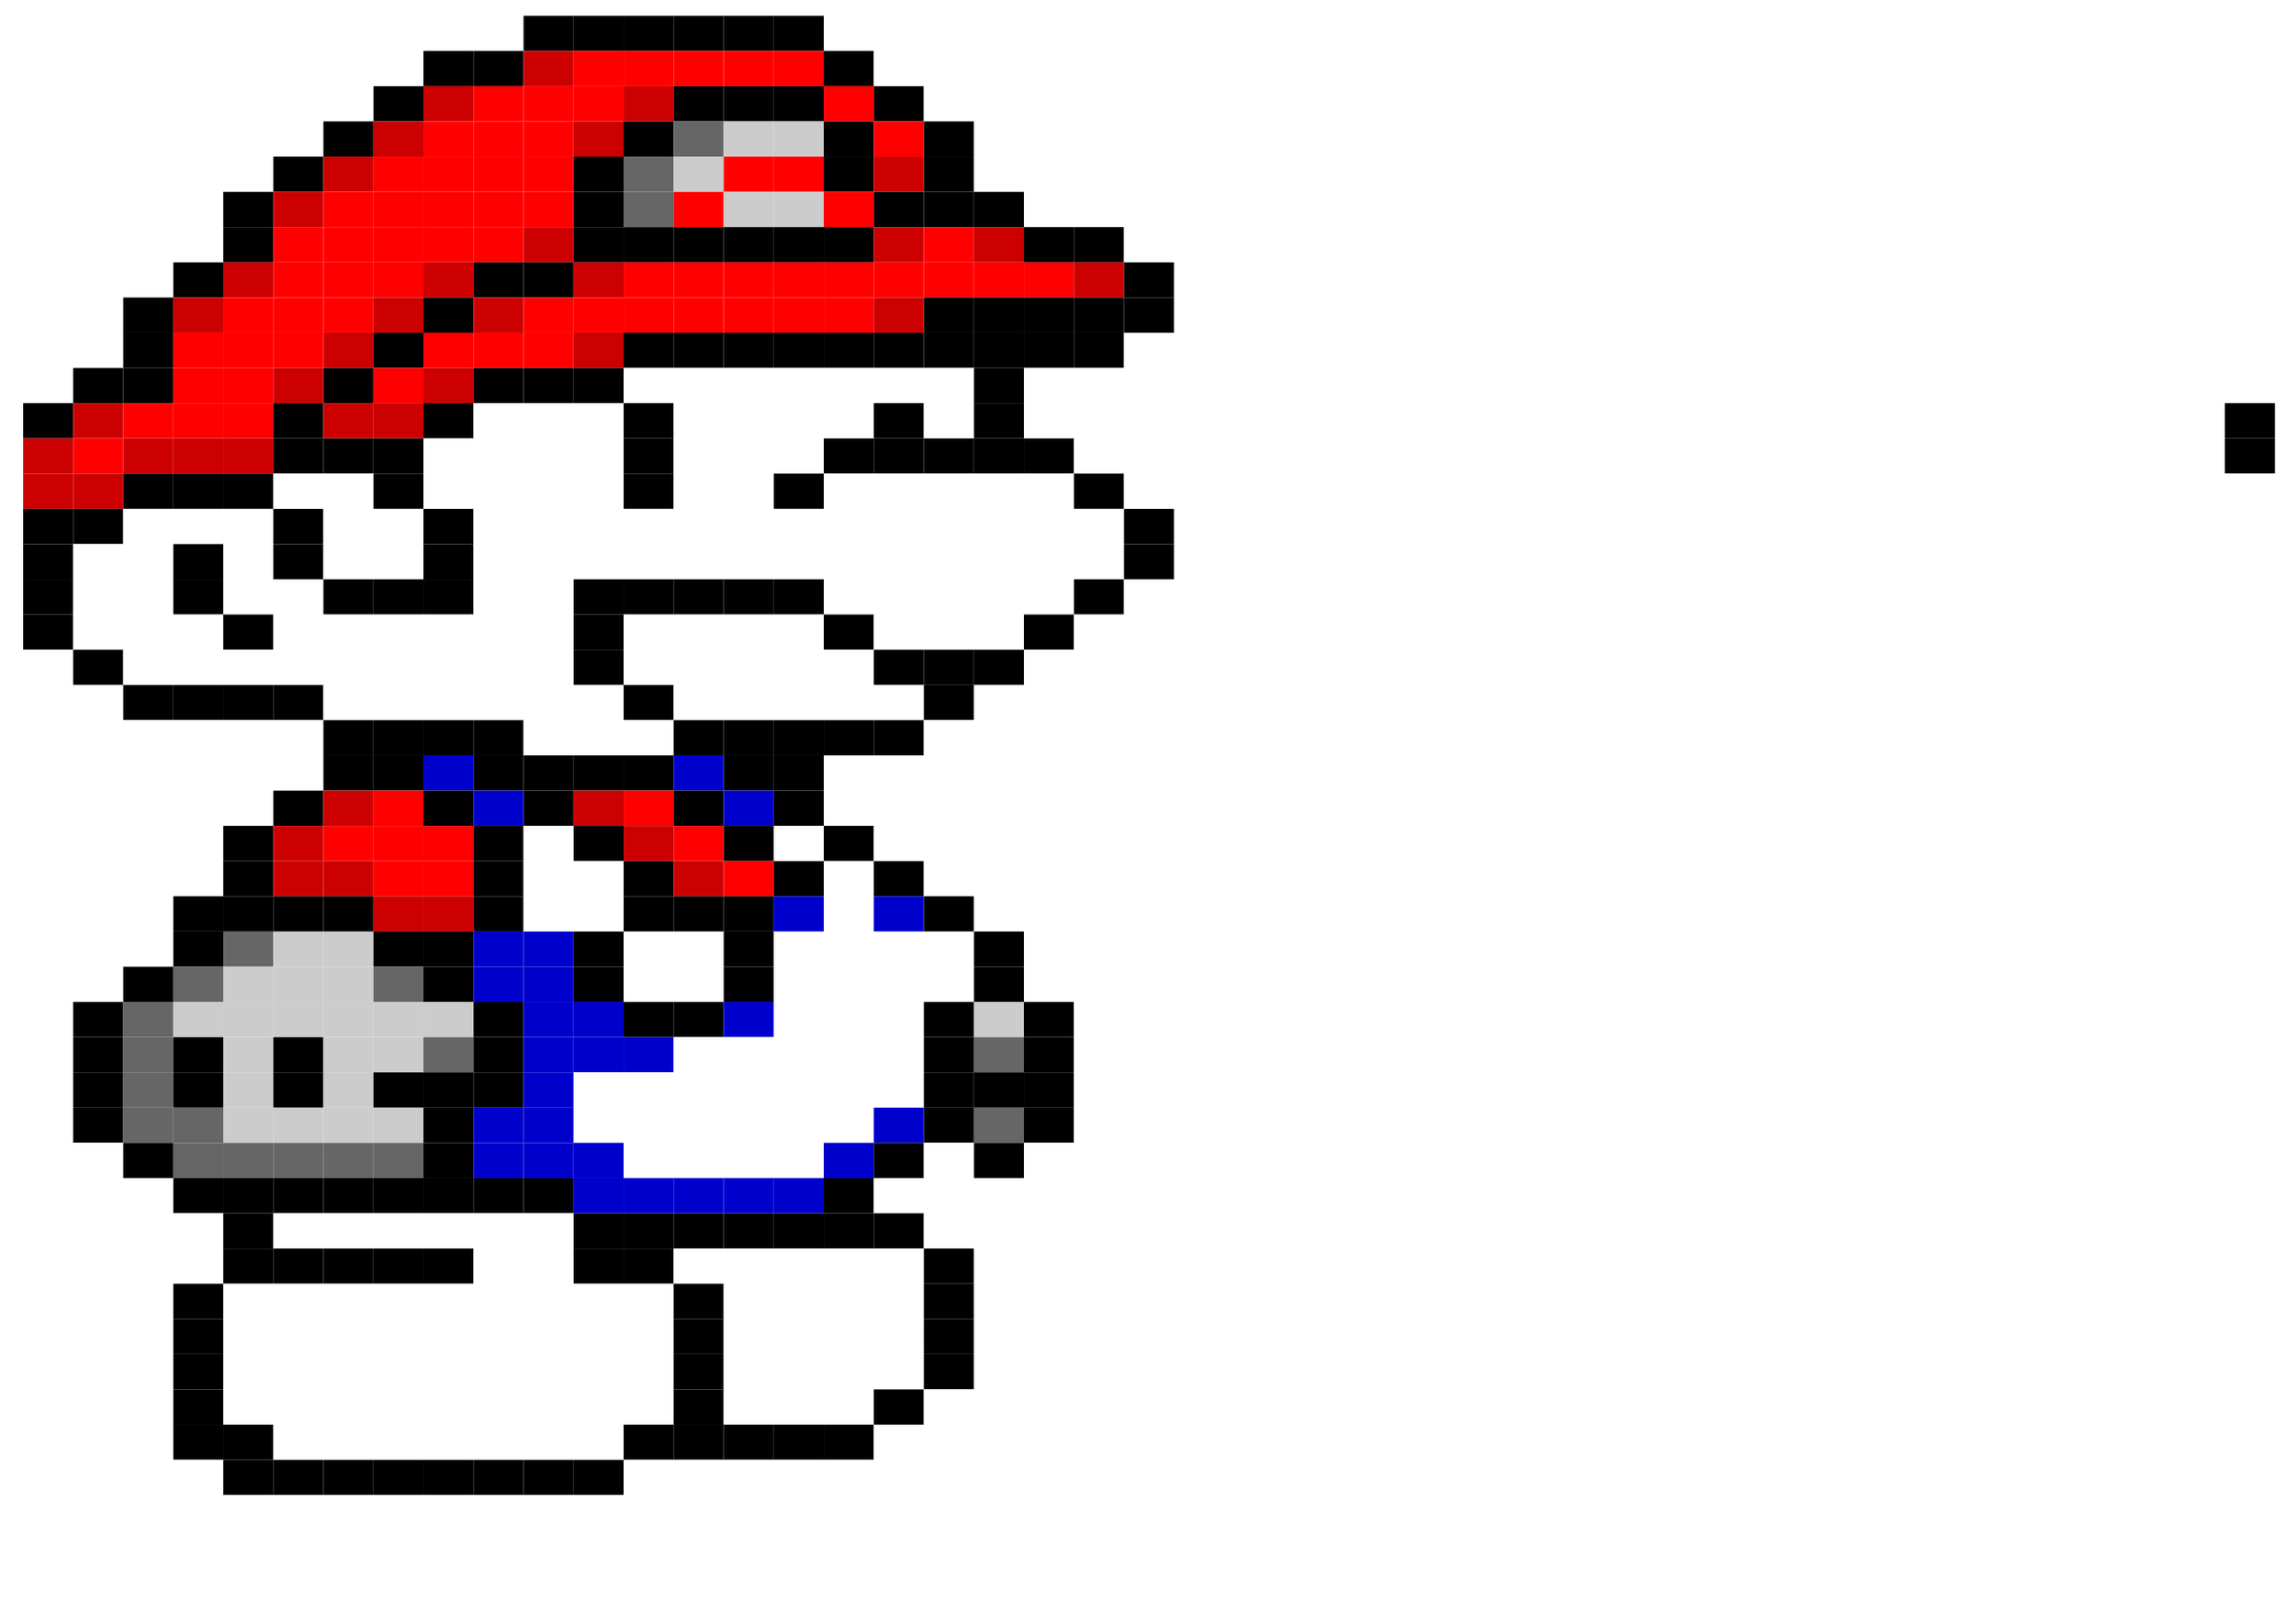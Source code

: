 digraph D {
 node [shape=plaintext]
 some_node [
 label=<
 <table ALIGN="CENTER" border="0" cellborder="0" cellspacing="0">

<tr>
<td bgcolor="white">     </td><td bgcolor="white">     </td><td bgcolor="white">     </td><td bgcolor="white">     </td><td bgcolor="white">     </td><td bgcolor="white">     </td><td bgcolor="white">     </td><td bgcolor="white">     </td><td bgcolor="white">     </td><td bgcolor="white">     </td><td bgcolor="#000000">     </td><td bgcolor="#000000">     </td><td bgcolor="#000000">     </td><td bgcolor="#000000">     </td><td bgcolor="#000000">     </td><td bgcolor="#000000">     </td><td bgcolor="white">     </td><td bgcolor="white">     </td><td bgcolor="white">     </td><td bgcolor="white">     </td><td bgcolor="white">     </td><td bgcolor="white">     </td><td bgcolor="white">     </td><td bgcolor="white">     </td><td bgcolor="white">     </td><td bgcolor="white">     </td><td bgcolor="white">     </td><td bgcolor="white">     </td><td bgcolor="white">     </td><td bgcolor="white">     </td><td bgcolor="white">     </td><td bgcolor="white">     </td><td bgcolor="white">     </td><td bgcolor="white">     </td><td bgcolor="white">     </td><td bgcolor="white">     </td><td bgcolor="white">     </td><td bgcolor="white">     </td><td bgcolor="white">     </td><td bgcolor="white">     </td><td bgcolor="white">     </td><td bgcolor="white">     </td><td bgcolor="white">     </td><td bgcolor="white">     </td><td bgcolor="white">     </td></tr>
<tr>
<td bgcolor="white">     </td><td bgcolor="white">     </td><td bgcolor="white">     </td><td bgcolor="white">     </td><td bgcolor="white">     </td><td bgcolor="white">     </td><td bgcolor="white">     </td><td bgcolor="white">     </td><td bgcolor="#000000">     </td><td bgcolor="#000000">     </td><td bgcolor="#CC0000">     </td><td bgcolor="#FF0000">     </td><td bgcolor="#FF0000">     </td><td bgcolor="#FF0000">     </td><td bgcolor="#FF0000">     </td><td bgcolor="#FF0000">     </td><td bgcolor="#000000">     </td><td bgcolor="white">     </td><td bgcolor="white">     </td><td bgcolor="white">     </td><td bgcolor="white">     </td><td bgcolor="white">     </td><td bgcolor="white">     </td><td bgcolor="white">     </td><td bgcolor="white">     </td><td bgcolor="white">     </td><td bgcolor="white">     </td><td bgcolor="white">     </td><td bgcolor="white">     </td><td bgcolor="white">     </td><td bgcolor="white">     </td><td bgcolor="white">     </td><td bgcolor="white">     </td><td bgcolor="white">     </td><td bgcolor="white">     </td><td bgcolor="white">     </td><td bgcolor="white">     </td><td bgcolor="white">     </td><td bgcolor="white">     </td><td bgcolor="white">     </td><td bgcolor="white">     </td><td bgcolor="white">     </td><td bgcolor="white">     </td><td bgcolor="white">     </td><td bgcolor="white">     </td></tr>
<tr>
<td bgcolor="white">     </td><td bgcolor="white">     </td><td bgcolor="white">     </td><td bgcolor="white">     </td><td bgcolor="white">     </td><td bgcolor="white">     </td><td bgcolor="white">     </td><td bgcolor="#000000">     </td><td bgcolor="#CC0000">     </td><td bgcolor="#FF0000">     </td><td bgcolor="#FF0000">     </td><td bgcolor="#FF0000">     </td><td bgcolor="#CC0000">     </td><td bgcolor="#000000">     </td><td bgcolor="#000000">     </td><td bgcolor="#000000">     </td><td bgcolor="#FF0000">     </td><td bgcolor="#000000">     </td><td bgcolor="white">     </td><td bgcolor="white">     </td><td bgcolor="white">     </td><td bgcolor="white">     </td><td bgcolor="white">     </td><td bgcolor="white">     </td><td bgcolor="white">     </td><td bgcolor="white">     </td><td bgcolor="white">     </td><td bgcolor="white">     </td><td bgcolor="white">     </td><td bgcolor="white">     </td><td bgcolor="white">     </td><td bgcolor="white">     </td><td bgcolor="white">     </td><td bgcolor="white">     </td><td bgcolor="white">     </td><td bgcolor="white">     </td><td bgcolor="white">     </td><td bgcolor="white">     </td><td bgcolor="white">     </td><td bgcolor="white">     </td><td bgcolor="white">     </td><td bgcolor="white">     </td><td bgcolor="white">     </td><td bgcolor="white">     </td><td bgcolor="white">     </td></tr>
<tr>
<td bgcolor="white">     </td><td bgcolor="white">     </td><td bgcolor="white">     </td><td bgcolor="white">     </td><td bgcolor="white">     </td><td bgcolor="white">     </td><td bgcolor="#000000">     </td><td bgcolor="#CC0000">     </td><td bgcolor="#FF0000">     </td><td bgcolor="#FF0000">     </td><td bgcolor="#FF0000">     </td><td bgcolor="#CC0000">     </td><td bgcolor="#000000">     </td><td bgcolor="#666666">     </td><td bgcolor="#CCCCCC">     </td><td bgcolor="#CCCCCC">     </td><td bgcolor="#000000">     </td><td bgcolor="#FF0000">     </td><td bgcolor="#000000">     </td><td bgcolor="white">     </td><td bgcolor="white">     </td><td bgcolor="white">     </td><td bgcolor="white">     </td><td bgcolor="white">     </td><td bgcolor="white">     </td><td bgcolor="white">     </td><td bgcolor="white">     </td><td bgcolor="white">     </td><td bgcolor="white">     </td><td bgcolor="white">     </td><td bgcolor="white">     </td><td bgcolor="white">     </td><td bgcolor="white">     </td><td bgcolor="white">     </td><td bgcolor="white">     </td><td bgcolor="white">     </td><td bgcolor="white">     </td><td bgcolor="white">     </td><td bgcolor="white">     </td><td bgcolor="white">     </td><td bgcolor="white">     </td><td bgcolor="white">     </td><td bgcolor="white">     </td><td bgcolor="white">     </td><td bgcolor="white">     </td></tr>
<tr>
<td bgcolor="white">     </td><td bgcolor="white">     </td><td bgcolor="white">     </td><td bgcolor="white">     </td><td bgcolor="white">     </td><td bgcolor="#000000">     </td><td bgcolor="#CC0000">     </td><td bgcolor="#FF0000">     </td><td bgcolor="#FF0000">     </td><td bgcolor="#FF0000">     </td><td bgcolor="#FF0000">     </td><td bgcolor="#000000">     </td><td bgcolor="#666666">     </td><td bgcolor="#CCCCCC">     </td><td bgcolor="#FF0000">     </td><td bgcolor="#FF0000">     </td><td bgcolor="#000000">     </td><td bgcolor="#CC0000">     </td><td bgcolor="#000000">     </td><td bgcolor="white">     </td><td bgcolor="white">     </td><td bgcolor="white">     </td><td bgcolor="white">     </td><td bgcolor="white">     </td><td bgcolor="white">     </td><td bgcolor="white">     </td><td bgcolor="white">     </td><td bgcolor="white">     </td><td bgcolor="white">     </td><td bgcolor="white">     </td><td bgcolor="white">     </td><td bgcolor="white">     </td><td bgcolor="white">     </td><td bgcolor="white">     </td><td bgcolor="white">     </td><td bgcolor="white">     </td><td bgcolor="white">     </td><td bgcolor="white">     </td><td bgcolor="white">     </td><td bgcolor="white">     </td><td bgcolor="white">     </td><td bgcolor="white">     </td><td bgcolor="white">     </td><td bgcolor="white">     </td><td bgcolor="white">     </td></tr>
<tr>
<td bgcolor="white">     </td><td bgcolor="white">     </td><td bgcolor="white">     </td><td bgcolor="white">     </td><td bgcolor="#000000">     </td><td bgcolor="#CC0000">     </td><td bgcolor="#FF0000">     </td><td bgcolor="#FF0000">     </td><td bgcolor="#FF0000">     </td><td bgcolor="#FF0000">     </td><td bgcolor="#FF0000">     </td><td bgcolor="#000000">     </td><td bgcolor="#666666">     </td><td bgcolor="#FF0000">     </td><td bgcolor="#CCCCCC">     </td><td bgcolor="#CCCCCC">     </td><td bgcolor="#FF0000">     </td><td bgcolor="#000000">     </td><td bgcolor="#000000">     </td><td bgcolor="#000000">     </td><td bgcolor="white">     </td><td bgcolor="white">     </td><td bgcolor="white">     </td><td bgcolor="white">     </td><td bgcolor="white">     </td><td bgcolor="white">     </td><td bgcolor="white">     </td><td bgcolor="white">     </td><td bgcolor="white">     </td><td bgcolor="white">     </td><td bgcolor="white">     </td><td bgcolor="white">     </td><td bgcolor="white">     </td><td bgcolor="white">     </td><td bgcolor="white">     </td><td bgcolor="white">     </td><td bgcolor="white">     </td><td bgcolor="white">     </td><td bgcolor="white">     </td><td bgcolor="white">     </td><td bgcolor="white">     </td><td bgcolor="white">     </td><td bgcolor="white">     </td><td bgcolor="white">     </td><td bgcolor="white">     </td></tr>
<tr>
<td bgcolor="white">     </td><td bgcolor="white">     </td><td bgcolor="white">     </td><td bgcolor="white">     </td><td bgcolor="#000000">     </td><td bgcolor="#FF0000">     </td><td bgcolor="#FF0000">     </td><td bgcolor="#FF0000">     </td><td bgcolor="#FF0000">     </td><td bgcolor="#FF0000">     </td><td bgcolor="#CC0000">     </td><td bgcolor="#000000">     </td><td bgcolor="#000000">     </td><td bgcolor="#000000">     </td><td bgcolor="#000000">     </td><td bgcolor="#000000">     </td><td bgcolor="#000000">     </td><td bgcolor="#CC0000">     </td><td bgcolor="#FF0000">     </td><td bgcolor="#CC0000">     </td><td bgcolor="#000000">     </td><td bgcolor="#000000">     </td><td bgcolor="white">     </td><td bgcolor="white">     </td><td bgcolor="white">     </td><td bgcolor="white">     </td><td bgcolor="white">     </td><td bgcolor="white">     </td><td bgcolor="white">     </td><td bgcolor="white">     </td><td bgcolor="white">     </td><td bgcolor="white">     </td><td bgcolor="white">     </td><td bgcolor="white">     </td><td bgcolor="white">     </td><td bgcolor="white">     </td><td bgcolor="white">     </td><td bgcolor="white">     </td><td bgcolor="white">     </td><td bgcolor="white">     </td><td bgcolor="white">     </td><td bgcolor="white">     </td><td bgcolor="white">     </td><td bgcolor="white">     </td><td bgcolor="white">     </td></tr>
<tr>
<td bgcolor="white">     </td><td bgcolor="white">     </td><td bgcolor="white">     </td><td bgcolor="#000000">     </td><td bgcolor="#CC0000">     </td><td bgcolor="#FF0000">     </td><td bgcolor="#FF0000">     </td><td bgcolor="#FF0000">     </td><td bgcolor="#CC0000">     </td><td bgcolor="#000000">     </td><td bgcolor="#000000">     </td><td bgcolor="#CC0000">     </td><td bgcolor="#FF0000">     </td><td bgcolor="#FF0000">     </td><td bgcolor="#FF0000">     </td><td bgcolor="#FF0000">     </td><td bgcolor="#FF0000">     </td><td bgcolor="#FF0000">     </td><td bgcolor="#FF0000">     </td><td bgcolor="#FF0000">     </td><td bgcolor="#FF0000">     </td><td bgcolor="#CC0000">     </td><td bgcolor="#000000">     </td><td bgcolor="white">     </td><td bgcolor="white">     </td><td bgcolor="white">     </td><td bgcolor="white">     </td><td bgcolor="white">     </td><td bgcolor="white">     </td><td bgcolor="white">     </td><td bgcolor="white">     </td><td bgcolor="white">     </td><td bgcolor="white">     </td><td bgcolor="white">     </td><td bgcolor="white">     </td><td bgcolor="white">     </td><td bgcolor="white">     </td><td bgcolor="white">     </td><td bgcolor="white">     </td><td bgcolor="white">     </td><td bgcolor="white">     </td><td bgcolor="white">     </td><td bgcolor="white">     </td><td bgcolor="white">     </td><td bgcolor="white">     </td></tr>
<tr>
<td bgcolor="white">     </td><td bgcolor="white">     </td><td bgcolor="#000000">     </td><td bgcolor="#CC0000">     </td><td bgcolor="#FF0000">     </td><td bgcolor="#FF0000">     </td><td bgcolor="#FF0000">     </td><td bgcolor="#CC0000">     </td><td bgcolor="#000000">     </td><td bgcolor="#CC0000">     </td><td bgcolor="#FF0000">     </td><td bgcolor="#FF0000">     </td><td bgcolor="#FF0000">     </td><td bgcolor="#FF0000">     </td><td bgcolor="#FF0000">     </td><td bgcolor="#FF0000">     </td><td bgcolor="#FF0000">     </td><td bgcolor="#CC0000">     </td><td bgcolor="#000000">     </td><td bgcolor="#000000">     </td><td bgcolor="#000000">     </td><td bgcolor="#000000">     </td><td bgcolor="#000000">     </td><td bgcolor="white">     </td><td bgcolor="white">     </td><td bgcolor="white">     </td><td bgcolor="white">     </td><td bgcolor="white">     </td><td bgcolor="white">     </td><td bgcolor="white">     </td><td bgcolor="white">     </td><td bgcolor="white">     </td><td bgcolor="white">     </td><td bgcolor="white">     </td><td bgcolor="white">     </td><td bgcolor="white">     </td><td bgcolor="white">     </td><td bgcolor="white">     </td><td bgcolor="white">     </td><td bgcolor="white">     </td><td bgcolor="white">     </td><td bgcolor="white">     </td><td bgcolor="white">     </td><td bgcolor="white">     </td><td bgcolor="white">     </td></tr>
<tr>
<td bgcolor="white">     </td><td bgcolor="white">     </td><td bgcolor="#000000">     </td><td bgcolor="#FF0000">     </td><td bgcolor="#FF0000">     </td><td bgcolor="#FF0000">     </td><td bgcolor="#CC0000">     </td><td bgcolor="#000000">     </td><td bgcolor="#FF0000">     </td><td bgcolor="#FF0000">     </td><td bgcolor="#FF0000">     </td><td bgcolor="#CC0000">     </td><td bgcolor="#000000">     </td><td bgcolor="#000000">     </td><td bgcolor="#000000">     </td><td bgcolor="#000000">     </td><td bgcolor="#000000">     </td><td bgcolor="#000000">     </td><td bgcolor="#000000">     </td><td bgcolor="#000000">     </td><td bgcolor="#000000">     </td><td bgcolor="#000000">     </td><td bgcolor="white">     </td><td bgcolor="white">     </td><td bgcolor="white">     </td><td bgcolor="white">     </td><td bgcolor="white">     </td><td bgcolor="white">     </td><td bgcolor="white">     </td><td bgcolor="white">     </td><td bgcolor="white">     </td><td bgcolor="white">     </td><td bgcolor="white">     </td><td bgcolor="white">     </td><td bgcolor="white">     </td><td bgcolor="white">     </td><td bgcolor="white">     </td><td bgcolor="white">     </td><td bgcolor="white">     </td><td bgcolor="white">     </td><td bgcolor="white">     </td><td bgcolor="white">     </td><td bgcolor="white">     </td><td bgcolor="white">     </td><td bgcolor="white">     </td></tr>
<tr>
<td bgcolor="white">     </td><td bgcolor="#000000">     </td><td bgcolor="#000000">     </td><td bgcolor="#FF0000">     </td><td bgcolor="#FF0000">     </td><td bgcolor="#CC0000">     </td><td bgcolor="#000000">     </td><td bgcolor="#FF0000">     </td><td bgcolor="#CC0000">     </td><td bgcolor="#000000">     </td><td bgcolor="#000000">     </td><td bgcolor="#000000">     </td><td bgcolor="white">     </td><td bgcolor="white">     </td><td bgcolor="white">     </td><td bgcolor="white">     </td><td bgcolor="white">     </td><td bgcolor="white">     </td><td bgcolor="white">     </td><td bgcolor="#000000">     </td><td bgcolor="white">     </td><td bgcolor="white">     </td><td bgcolor="white">     </td><td bgcolor="white">     </td><td bgcolor="white">     </td><td bgcolor="white">     </td><td bgcolor="white">     </td><td bgcolor="white">     </td><td bgcolor="white">     </td><td bgcolor="white">     </td><td bgcolor="white">     </td><td bgcolor="white">     </td><td bgcolor="white">     </td><td bgcolor="white">     </td><td bgcolor="white">     </td><td bgcolor="white">     </td><td bgcolor="white">     </td><td bgcolor="white">     </td><td bgcolor="white">     </td><td bgcolor="white">     </td><td bgcolor="white">     </td><td bgcolor="white">     </td><td bgcolor="white">     </td><td bgcolor="white">     </td><td bgcolor="white">     </td></tr>
<tr>
<td bgcolor="#000000">     </td><td bgcolor="#CC0000">     </td><td bgcolor="#FF0000">     </td><td bgcolor="#FF0000">     </td><td bgcolor="#FF0000">     </td><td bgcolor="#000000">     </td><td bgcolor="#CC0000">     </td><td bgcolor="#CC0000">     </td><td bgcolor="#000000">     </td><td bgcolor="white">     </td><td bgcolor="white">     </td><td bgcolor="white">     </td><td bgcolor="#000000">     </td><td bgcolor="white">     </td><td bgcolor="white">     </td><td bgcolor="white">     </td><td bgcolor="white">     </td><td bgcolor="#000000">     </td><td bgcolor="white">     </td><td bgcolor="#000000">     </td><td bgcolor="white">     </td><td bgcolor="white">     </td><td bgcolor="white">     </td><td bgcolor="white">     </td><td bgcolor="white">     </td><td bgcolor="white">     </td><td bgcolor="white">     </td><td bgcolor="white">     </td><td bgcolor="white">     </td><td bgcolor="white">     </td><td bgcolor="white">     </td><td bgcolor="white">     </td><td bgcolor="white">     </td><td bgcolor="white">     </td><td bgcolor="white">     </td><td bgcolor="white">     </td><td bgcolor="white">     </td><td bgcolor="white">     </td><td bgcolor="white">     </td><td bgcolor="white">     </td><td bgcolor="white">     </td><td bgcolor="white">     </td><td bgcolor="white">     </td><td bgcolor="white">     </td><td bgcolor="#000000">     </td></tr>
<tr>
<td bgcolor="#CC0000">     </td><td bgcolor="#FF0000">     </td><td bgcolor="#CC0000">     </td><td bgcolor="#CC0000">     </td><td bgcolor="#CC0000">     </td><td bgcolor="#000000">     </td><td bgcolor="#000000">     </td><td bgcolor="#000000">     </td><td bgcolor="white">     </td><td bgcolor="white">     </td><td bgcolor="white">     </td><td bgcolor="white">     </td><td bgcolor="#000000">     </td><td bgcolor="white">     </td><td bgcolor="white">     </td><td bgcolor="white">     </td><td bgcolor="#000000">     </td><td bgcolor="#000000">     </td><td bgcolor="#000000">     </td><td bgcolor="#000000">     </td><td bgcolor="#000000">     </td><td bgcolor="white">     </td><td bgcolor="white">     </td><td bgcolor="white">     </td><td bgcolor="white">     </td><td bgcolor="white">     </td><td bgcolor="white">     </td><td bgcolor="white">     </td><td bgcolor="white">     </td><td bgcolor="white">     </td><td bgcolor="white">     </td><td bgcolor="white">     </td><td bgcolor="white">     </td><td bgcolor="white">     </td><td bgcolor="white">     </td><td bgcolor="white">     </td><td bgcolor="white">     </td><td bgcolor="white">     </td><td bgcolor="white">     </td><td bgcolor="white">     </td><td bgcolor="white">     </td><td bgcolor="white">     </td><td bgcolor="white">     </td><td bgcolor="white">     </td><td bgcolor="#000000">     </td></tr>
<tr>
<td bgcolor="#CC0000">     </td><td bgcolor="#CC0000">     </td><td bgcolor="#000000">     </td><td bgcolor="#000000">     </td><td bgcolor="#000000">     </td><td bgcolor="white">     </td><td bgcolor="white">     </td><td bgcolor="#000000">     </td><td bgcolor="white">     </td><td bgcolor="white">     </td><td bgcolor="white">     </td><td bgcolor="white">     </td><td bgcolor="#000000">     </td><td bgcolor="white">     </td><td bgcolor="white">     </td><td bgcolor="#000000">     </td><td bgcolor="white">     </td><td bgcolor="white">     </td><td bgcolor="white">     </td><td bgcolor="white">     </td><td bgcolor="white">     </td><td bgcolor="#000000">     </td><td bgcolor="white">     </td><td bgcolor="white">     </td><td bgcolor="white">     </td><td bgcolor="white">     </td><td bgcolor="white">     </td><td bgcolor="white">     </td><td bgcolor="white">     </td><td bgcolor="white">     </td><td bgcolor="white">     </td><td bgcolor="white">     </td><td bgcolor="white">     </td><td bgcolor="white">     </td><td bgcolor="white">     </td><td bgcolor="white">     </td><td bgcolor="white">     </td><td bgcolor="white">     </td><td bgcolor="white">     </td><td bgcolor="white">     </td><td bgcolor="white">     </td><td bgcolor="white">     </td><td bgcolor="white">     </td><td bgcolor="white">     </td><td bgcolor="white">     </td></tr>
<tr>
<td bgcolor="#000000">     </td><td bgcolor="#000000">     </td><td bgcolor="white">     </td><td bgcolor="white">     </td><td bgcolor="white">     </td><td bgcolor="#000000">     </td><td bgcolor="white">     </td><td bgcolor="white">     </td><td bgcolor="#000000">     </td><td bgcolor="white">     </td><td bgcolor="white">     </td><td bgcolor="white">     </td><td bgcolor="white">     </td><td bgcolor="white">     </td><td bgcolor="white">     </td><td bgcolor="white">     </td><td bgcolor="white">     </td><td bgcolor="white">     </td><td bgcolor="white">     </td><td bgcolor="white">     </td><td bgcolor="white">     </td><td bgcolor="white">     </td><td bgcolor="#000000">     </td><td bgcolor="white">     </td><td bgcolor="white">     </td><td bgcolor="white">     </td><td bgcolor="white">     </td><td bgcolor="white">     </td><td bgcolor="white">     </td><td bgcolor="white">     </td><td bgcolor="white">     </td><td bgcolor="white">     </td><td bgcolor="white">     </td><td bgcolor="white">     </td><td bgcolor="white">     </td><td bgcolor="white">     </td><td bgcolor="white">     </td><td bgcolor="white">     </td><td bgcolor="white">     </td><td bgcolor="white">     </td><td bgcolor="white">     </td><td bgcolor="white">     </td><td bgcolor="white">     </td><td bgcolor="white">     </td><td bgcolor="white">     </td></tr>
<tr>
<td bgcolor="#000000">     </td><td bgcolor="white">     </td><td bgcolor="white">     </td><td bgcolor="#000000">     </td><td bgcolor="white">     </td><td bgcolor="#000000">     </td><td bgcolor="white">     </td><td bgcolor="white">     </td><td bgcolor="#000000">     </td><td bgcolor="white">     </td><td bgcolor="white">     </td><td bgcolor="white">     </td><td bgcolor="white">     </td><td bgcolor="white">     </td><td bgcolor="white">     </td><td bgcolor="white">     </td><td bgcolor="white">     </td><td bgcolor="white">     </td><td bgcolor="white">     </td><td bgcolor="white">     </td><td bgcolor="white">     </td><td bgcolor="white">     </td><td bgcolor="#000000">     </td><td bgcolor="white">     </td><td bgcolor="white">     </td><td bgcolor="white">     </td><td bgcolor="white">     </td><td bgcolor="white">     </td><td bgcolor="white">     </td><td bgcolor="white">     </td><td bgcolor="white">     </td><td bgcolor="white">     </td><td bgcolor="white">     </td><td bgcolor="white">     </td><td bgcolor="white">     </td><td bgcolor="white">     </td><td bgcolor="white">     </td><td bgcolor="white">     </td><td bgcolor="white">     </td><td bgcolor="white">     </td><td bgcolor="white">     </td><td bgcolor="white">     </td><td bgcolor="white">     </td><td bgcolor="white">     </td><td bgcolor="white">     </td></tr>
<tr>
<td bgcolor="#000000">     </td><td bgcolor="white">     </td><td bgcolor="white">     </td><td bgcolor="#000000">     </td><td bgcolor="white">     </td><td bgcolor="white">     </td><td bgcolor="#000000">     </td><td bgcolor="#000000">     </td><td bgcolor="#000000">     </td><td bgcolor="white">     </td><td bgcolor="white">     </td><td bgcolor="#000000">     </td><td bgcolor="#000000">     </td><td bgcolor="#000000">     </td><td bgcolor="#000000">     </td><td bgcolor="#000000">     </td><td bgcolor="white">     </td><td bgcolor="white">     </td><td bgcolor="white">     </td><td bgcolor="white">     </td><td bgcolor="white">     </td><td bgcolor="#000000">     </td><td bgcolor="white">     </td><td bgcolor="white">     </td><td bgcolor="white">     </td><td bgcolor="white">     </td><td bgcolor="white">     </td><td bgcolor="white">     </td><td bgcolor="white">     </td><td bgcolor="white">     </td><td bgcolor="white">     </td><td bgcolor="white">     </td><td bgcolor="white">     </td><td bgcolor="white">     </td><td bgcolor="white">     </td><td bgcolor="white">     </td><td bgcolor="white">     </td><td bgcolor="white">     </td><td bgcolor="white">     </td><td bgcolor="white">     </td><td bgcolor="white">     </td><td bgcolor="white">     </td><td bgcolor="white">     </td><td bgcolor="white">     </td><td bgcolor="white">     </td></tr>
<tr>
<td bgcolor="#000000">     </td><td bgcolor="white">     </td><td bgcolor="white">     </td><td bgcolor="white">     </td><td bgcolor="#000000">     </td><td bgcolor="white">     </td><td bgcolor="white">     </td><td bgcolor="white">     </td><td bgcolor="white">     </td><td bgcolor="white">     </td><td bgcolor="white">     </td><td bgcolor="#000000">     </td><td bgcolor="white">     </td><td bgcolor="white">     </td><td bgcolor="white">     </td><td bgcolor="white">     </td><td bgcolor="#000000">     </td><td bgcolor="white">     </td><td bgcolor="white">     </td><td bgcolor="white">     </td><td bgcolor="#000000">     </td><td bgcolor="white">     </td><td bgcolor="white">     </td><td bgcolor="white">     </td><td bgcolor="white">     </td><td bgcolor="white">     </td><td bgcolor="white">     </td><td bgcolor="white">     </td><td bgcolor="white">     </td><td bgcolor="white">     </td><td bgcolor="white">     </td><td bgcolor="white">     </td><td bgcolor="white">     </td><td bgcolor="white">     </td><td bgcolor="white">     </td><td bgcolor="white">     </td><td bgcolor="white">     </td><td bgcolor="white">     </td><td bgcolor="white">     </td><td bgcolor="white">     </td><td bgcolor="white">     </td><td bgcolor="white">     </td><td bgcolor="white">     </td><td bgcolor="white">     </td><td bgcolor="white">     </td></tr>
<tr>
<td bgcolor="white">     </td><td bgcolor="#000000">     </td><td bgcolor="white">     </td><td bgcolor="white">     </td><td bgcolor="white">     </td><td bgcolor="white">     </td><td bgcolor="white">     </td><td bgcolor="white">     </td><td bgcolor="white">     </td><td bgcolor="white">     </td><td bgcolor="white">     </td><td bgcolor="#000000">     </td><td bgcolor="white">     </td><td bgcolor="white">     </td><td bgcolor="white">     </td><td bgcolor="white">     </td><td bgcolor="white">     </td><td bgcolor="#000000">     </td><td bgcolor="#000000">     </td><td bgcolor="#000000">     </td><td bgcolor="white">     </td><td bgcolor="white">     </td><td bgcolor="white">     </td><td bgcolor="white">     </td><td bgcolor="white">     </td><td bgcolor="white">     </td><td bgcolor="white">     </td><td bgcolor="white">     </td><td bgcolor="white">     </td><td bgcolor="white">     </td><td bgcolor="white">     </td><td bgcolor="white">     </td><td bgcolor="white">     </td><td bgcolor="white">     </td><td bgcolor="white">     </td><td bgcolor="white">     </td><td bgcolor="white">     </td><td bgcolor="white">     </td><td bgcolor="white">     </td><td bgcolor="white">     </td><td bgcolor="white">     </td><td bgcolor="white">     </td><td bgcolor="white">     </td><td bgcolor="white">     </td><td bgcolor="white">     </td></tr>
<tr>
<td bgcolor="white">     </td><td bgcolor="white">     </td><td bgcolor="#000000">     </td><td bgcolor="#000000">     </td><td bgcolor="#000000">     </td><td bgcolor="#000000">     </td><td bgcolor="white">     </td><td bgcolor="white">     </td><td bgcolor="white">     </td><td bgcolor="white">     </td><td bgcolor="white">     </td><td bgcolor="white">     </td><td bgcolor="#000000">     </td><td bgcolor="white">     </td><td bgcolor="white">     </td><td bgcolor="white">     </td><td bgcolor="white">     </td><td bgcolor="white">     </td><td bgcolor="#000000">     </td><td bgcolor="white">     </td><td bgcolor="white">     </td><td bgcolor="white">     </td><td bgcolor="white">     </td><td bgcolor="white">     </td><td bgcolor="white">     </td><td bgcolor="white">     </td><td bgcolor="white">     </td><td bgcolor="white">     </td><td bgcolor="white">     </td><td bgcolor="white">     </td><td bgcolor="white">     </td><td bgcolor="white">     </td><td bgcolor="white">     </td><td bgcolor="white">     </td><td bgcolor="white">     </td><td bgcolor="white">     </td><td bgcolor="white">     </td><td bgcolor="white">     </td><td bgcolor="white">     </td><td bgcolor="white">     </td><td bgcolor="white">     </td><td bgcolor="white">     </td><td bgcolor="white">     </td><td bgcolor="white">     </td><td bgcolor="white">     </td></tr>
<tr>
<td bgcolor="white">     </td><td bgcolor="white">     </td><td bgcolor="white">     </td><td bgcolor="white">     </td><td bgcolor="white">     </td><td bgcolor="white">     </td><td bgcolor="#000000">     </td><td bgcolor="#000000">     </td><td bgcolor="#000000">     </td><td bgcolor="#000000">     </td><td bgcolor="white">     </td><td bgcolor="white">     </td><td bgcolor="white">     </td><td bgcolor="#000000">     </td><td bgcolor="#000000">     </td><td bgcolor="#000000">     </td><td bgcolor="#000000">     </td><td bgcolor="#000000">     </td><td bgcolor="white">     </td><td bgcolor="white">     </td><td bgcolor="white">     </td><td bgcolor="white">     </td><td bgcolor="white">     </td><td bgcolor="white">     </td><td bgcolor="white">     </td><td bgcolor="white">     </td><td bgcolor="white">     </td><td bgcolor="white">     </td><td bgcolor="white">     </td><td bgcolor="white">     </td><td bgcolor="white">     </td><td bgcolor="white">     </td><td bgcolor="white">     </td><td bgcolor="white">     </td><td bgcolor="white">     </td><td bgcolor="white">     </td><td bgcolor="white">     </td><td bgcolor="white">     </td><td bgcolor="white">     </td><td bgcolor="white">     </td><td bgcolor="white">     </td><td bgcolor="white">     </td><td bgcolor="white">     </td><td bgcolor="white">     </td><td bgcolor="white">     </td></tr>
<tr>
<td bgcolor="white">     </td><td bgcolor="white">     </td><td bgcolor="white">     </td><td bgcolor="white">     </td><td bgcolor="white">     </td><td bgcolor="white">     </td><td bgcolor="#000000">     </td><td bgcolor="#000000">     </td><td bgcolor="#0000CC">     </td><td bgcolor="#000000">     </td><td bgcolor="#000000">     </td><td bgcolor="#000000">     </td><td bgcolor="#000000">     </td><td bgcolor="#0000CC">     </td><td bgcolor="#000000">     </td><td bgcolor="#000000">     </td><td bgcolor="white">     </td><td bgcolor="white">     </td><td bgcolor="white">     </td><td bgcolor="white">     </td><td bgcolor="white">     </td><td bgcolor="white">     </td><td bgcolor="white">     </td><td bgcolor="white">     </td><td bgcolor="white">     </td><td bgcolor="white">     </td><td bgcolor="white">     </td><td bgcolor="white">     </td><td bgcolor="white">     </td><td bgcolor="white">     </td><td bgcolor="white">     </td><td bgcolor="white">     </td><td bgcolor="white">     </td><td bgcolor="white">     </td><td bgcolor="white">     </td><td bgcolor="white">     </td><td bgcolor="white">     </td><td bgcolor="white">     </td><td bgcolor="white">     </td><td bgcolor="white">     </td><td bgcolor="white">     </td><td bgcolor="white">     </td><td bgcolor="white">     </td><td bgcolor="white">     </td><td bgcolor="white">     </td></tr>
<tr>
<td bgcolor="white">     </td><td bgcolor="white">     </td><td bgcolor="white">     </td><td bgcolor="white">     </td><td bgcolor="white">     </td><td bgcolor="#000000">     </td><td bgcolor="#CC0000">     </td><td bgcolor="#FF0000">     </td><td bgcolor="#000000">     </td><td bgcolor="#0000CC">     </td><td bgcolor="#000000">     </td><td bgcolor="#CC0000">     </td><td bgcolor="#FF0000">     </td><td bgcolor="#000000">     </td><td bgcolor="#0000CC">     </td><td bgcolor="#000000">     </td><td bgcolor="white">     </td><td bgcolor="white">     </td><td bgcolor="white">     </td><td bgcolor="white">     </td><td bgcolor="white">     </td><td bgcolor="white">     </td><td bgcolor="white">     </td><td bgcolor="white">     </td><td bgcolor="white">     </td><td bgcolor="white">     </td><td bgcolor="white">     </td><td bgcolor="white">     </td><td bgcolor="white">     </td><td bgcolor="white">     </td><td bgcolor="white">     </td><td bgcolor="white">     </td><td bgcolor="white">     </td><td bgcolor="white">     </td><td bgcolor="white">     </td><td bgcolor="white">     </td><td bgcolor="white">     </td><td bgcolor="white">     </td><td bgcolor="white">     </td><td bgcolor="white">     </td><td bgcolor="white">     </td><td bgcolor="white">     </td><td bgcolor="white">     </td><td bgcolor="white">     </td><td bgcolor="white">     </td></tr>
<tr>
<td bgcolor="white">     </td><td bgcolor="white">     </td><td bgcolor="white">     </td><td bgcolor="white">     </td><td bgcolor="#000000">     </td><td bgcolor="#CC0000">     </td><td bgcolor="#FF0000">     </td><td bgcolor="#FF0000">     </td><td bgcolor="#FF0000">     </td><td bgcolor="#000000">     </td><td bgcolor="white">     </td><td bgcolor="#000000">     </td><td bgcolor="#CC0000">     </td><td bgcolor="#FF0000">     </td><td bgcolor="#000000">     </td><td bgcolor="white">     </td><td bgcolor="#000000">     </td><td bgcolor="white">     </td><td bgcolor="white">     </td><td bgcolor="white">     </td><td bgcolor="white">     </td><td bgcolor="white">     </td><td bgcolor="white">     </td><td bgcolor="white">     </td><td bgcolor="white">     </td><td bgcolor="white">     </td><td bgcolor="white">     </td><td bgcolor="white">     </td><td bgcolor="white">     </td><td bgcolor="white">     </td><td bgcolor="white">     </td><td bgcolor="white">     </td><td bgcolor="white">     </td><td bgcolor="white">     </td><td bgcolor="white">     </td><td bgcolor="white">     </td><td bgcolor="white">     </td><td bgcolor="white">     </td><td bgcolor="white">     </td><td bgcolor="white">     </td><td bgcolor="white">     </td><td bgcolor="white">     </td><td bgcolor="white">     </td><td bgcolor="white">     </td><td bgcolor="white">     </td></tr>
<tr>
<td bgcolor="white">     </td><td bgcolor="white">     </td><td bgcolor="white">     </td><td bgcolor="white">     </td><td bgcolor="#000000">     </td><td bgcolor="#CC0000">     </td><td bgcolor="#CC0000">     </td><td bgcolor="#FF0000">     </td><td bgcolor="#FF0000">     </td><td bgcolor="#000000">     </td><td bgcolor="white">     </td><td bgcolor="white">     </td><td bgcolor="#000000">     </td><td bgcolor="#CC0000">     </td><td bgcolor="#FF0000">     </td><td bgcolor="#000000">     </td><td bgcolor="white">     </td><td bgcolor="#000000">     </td><td bgcolor="white">     </td><td bgcolor="white">     </td><td bgcolor="white">     </td><td bgcolor="white">     </td><td bgcolor="white">     </td><td bgcolor="white">     </td><td bgcolor="white">     </td><td bgcolor="white">     </td><td bgcolor="white">     </td><td bgcolor="white">     </td><td bgcolor="white">     </td><td bgcolor="white">     </td><td bgcolor="white">     </td><td bgcolor="white">     </td><td bgcolor="white">     </td><td bgcolor="white">     </td><td bgcolor="white">     </td><td bgcolor="white">     </td><td bgcolor="white">     </td><td bgcolor="white">     </td><td bgcolor="white">     </td><td bgcolor="white">     </td><td bgcolor="white">     </td><td bgcolor="white">     </td><td bgcolor="white">     </td><td bgcolor="white">     </td><td bgcolor="white">     </td></tr>
<tr>
<td bgcolor="white">     </td><td bgcolor="white">     </td><td bgcolor="white">     </td><td bgcolor="#000000">     </td><td bgcolor="#000000">     </td><td bgcolor="#000000">     </td><td bgcolor="#000000">     </td><td bgcolor="#CC0000">     </td><td bgcolor="#CC0000">     </td><td bgcolor="#000000">     </td><td bgcolor="white">     </td><td bgcolor="white">     </td><td bgcolor="#000000">     </td><td bgcolor="#000000">     </td><td bgcolor="#000000">     </td><td bgcolor="#0000CC">     </td><td bgcolor="white">     </td><td bgcolor="#0000CC">     </td><td bgcolor="#000000">     </td><td bgcolor="white">     </td><td bgcolor="white">     </td><td bgcolor="white">     </td><td bgcolor="white">     </td><td bgcolor="white">     </td><td bgcolor="white">     </td><td bgcolor="white">     </td><td bgcolor="white">     </td><td bgcolor="white">     </td><td bgcolor="white">     </td><td bgcolor="white">     </td><td bgcolor="white">     </td><td bgcolor="white">     </td><td bgcolor="white">     </td><td bgcolor="white">     </td><td bgcolor="white">     </td><td bgcolor="white">     </td><td bgcolor="white">     </td><td bgcolor="white">     </td><td bgcolor="white">     </td><td bgcolor="white">     </td><td bgcolor="white">     </td><td bgcolor="white">     </td><td bgcolor="white">     </td><td bgcolor="white">     </td><td bgcolor="white">     </td></tr>
<tr>
<td bgcolor="white">     </td><td bgcolor="white">     </td><td bgcolor="white">     </td><td bgcolor="#000000">     </td><td bgcolor="#666666">     </td><td bgcolor="#CCCCCC">     </td><td bgcolor="#CCCCCC">     </td><td bgcolor="#000000">     </td><td bgcolor="#000000">     </td><td bgcolor="#0000CC">     </td><td bgcolor="#0000CC">     </td><td bgcolor="#000000">     </td><td bgcolor="white">     </td><td bgcolor="white">     </td><td bgcolor="#000000">     </td><td bgcolor="white">     </td><td bgcolor="white">     </td><td bgcolor="white">     </td><td bgcolor="white">     </td><td bgcolor="#000000">     </td><td bgcolor="white">     </td><td bgcolor="white">     </td><td bgcolor="white">     </td><td bgcolor="white">     </td><td bgcolor="white">     </td><td bgcolor="white">     </td><td bgcolor="white">     </td><td bgcolor="white">     </td><td bgcolor="white">     </td><td bgcolor="white">     </td><td bgcolor="white">     </td><td bgcolor="white">     </td><td bgcolor="white">     </td><td bgcolor="white">     </td><td bgcolor="white">     </td><td bgcolor="white">     </td><td bgcolor="white">     </td><td bgcolor="white">     </td><td bgcolor="white">     </td><td bgcolor="white">     </td><td bgcolor="white">     </td><td bgcolor="white">     </td><td bgcolor="white">     </td><td bgcolor="white">     </td><td bgcolor="white">     </td></tr>
<tr>
<td bgcolor="white">     </td><td bgcolor="white">     </td><td bgcolor="#000000">     </td><td bgcolor="#666666">     </td><td bgcolor="#CCCCCC">     </td><td bgcolor="#CCCCCC">     </td><td bgcolor="#CCCCCC">     </td><td bgcolor="#666666">     </td><td bgcolor="#000000">     </td><td bgcolor="#0000CC">     </td><td bgcolor="#0000CC">     </td><td bgcolor="#000000">     </td><td bgcolor="white">     </td><td bgcolor="white">     </td><td bgcolor="#000000">     </td><td bgcolor="white">     </td><td bgcolor="white">     </td><td bgcolor="white">     </td><td bgcolor="white">     </td><td bgcolor="#000000">     </td><td bgcolor="white">     </td><td bgcolor="white">     </td><td bgcolor="white">     </td><td bgcolor="white">     </td><td bgcolor="white">     </td><td bgcolor="white">     </td><td bgcolor="white">     </td><td bgcolor="white">     </td><td bgcolor="white">     </td><td bgcolor="white">     </td><td bgcolor="white">     </td><td bgcolor="white">     </td><td bgcolor="white">     </td><td bgcolor="white">     </td><td bgcolor="white">     </td><td bgcolor="white">     </td><td bgcolor="white">     </td><td bgcolor="white">     </td><td bgcolor="white">     </td><td bgcolor="white">     </td><td bgcolor="white">     </td><td bgcolor="white">     </td><td bgcolor="white">     </td><td bgcolor="white">     </td><td bgcolor="white">     </td></tr>
<tr>
<td bgcolor="white">     </td><td bgcolor="#000000">     </td><td bgcolor="#666666">     </td><td bgcolor="#CCCCCC">     </td><td bgcolor="#CCCCCC">     </td><td bgcolor="#CCCCCC">     </td><td bgcolor="#CCCCCC">     </td><td bgcolor="#CCCCCC">     </td><td bgcolor="#CCCCCC">     </td><td bgcolor="#000000">     </td><td bgcolor="#0000CC">     </td><td bgcolor="#0000CC">     </td><td bgcolor="#000000">     </td><td bgcolor="#000000">     </td><td bgcolor="#0000CC">     </td><td bgcolor="white">     </td><td bgcolor="white">     </td><td bgcolor="white">     </td><td bgcolor="#000000">     </td><td bgcolor="#CCCCCC">     </td><td bgcolor="#000000">     </td><td bgcolor="white">     </td><td bgcolor="white">     </td><td bgcolor="white">     </td><td bgcolor="white">     </td><td bgcolor="white">     </td><td bgcolor="white">     </td><td bgcolor="white">     </td><td bgcolor="white">     </td><td bgcolor="white">     </td><td bgcolor="white">     </td><td bgcolor="white">     </td><td bgcolor="white">     </td><td bgcolor="white">     </td><td bgcolor="white">     </td><td bgcolor="white">     </td><td bgcolor="white">     </td><td bgcolor="white">     </td><td bgcolor="white">     </td><td bgcolor="white">     </td><td bgcolor="white">     </td><td bgcolor="white">     </td><td bgcolor="white">     </td><td bgcolor="white">     </td><td bgcolor="white">     </td></tr>
<tr>
<td bgcolor="white">     </td><td bgcolor="#000000">     </td><td bgcolor="#666666">     </td><td bgcolor="#000000">     </td><td bgcolor="#CCCCCC">     </td><td bgcolor="#000000">     </td><td bgcolor="#CCCCCC">     </td><td bgcolor="#CCCCCC">     </td><td bgcolor="#666666">     </td><td bgcolor="#000000">     </td><td bgcolor="#0000CC">     </td><td bgcolor="#0000CC">     </td><td bgcolor="#0000CC">     </td><td bgcolor="white">     </td><td bgcolor="white">     </td><td bgcolor="white">     </td><td bgcolor="white">     </td><td bgcolor="white">     </td><td bgcolor="#000000">     </td><td bgcolor="#666666">     </td><td bgcolor="#000000">     </td><td bgcolor="white">     </td><td bgcolor="white">     </td><td bgcolor="white">     </td><td bgcolor="white">     </td><td bgcolor="white">     </td><td bgcolor="white">     </td><td bgcolor="white">     </td><td bgcolor="white">     </td><td bgcolor="white">     </td><td bgcolor="white">     </td><td bgcolor="white">     </td><td bgcolor="white">     </td><td bgcolor="white">     </td><td bgcolor="white">     </td><td bgcolor="white">     </td><td bgcolor="white">     </td><td bgcolor="white">     </td><td bgcolor="white">     </td><td bgcolor="white">     </td><td bgcolor="white">     </td><td bgcolor="white">     </td><td bgcolor="white">     </td><td bgcolor="white">     </td><td bgcolor="white">     </td></tr>
<tr>
<td bgcolor="white">     </td><td bgcolor="#000000">     </td><td bgcolor="#666666">     </td><td bgcolor="#000000">     </td><td bgcolor="#CCCCCC">     </td><td bgcolor="#000000">     </td><td bgcolor="#CCCCCC">     </td><td bgcolor="#000000">     </td><td bgcolor="#000000">     </td><td bgcolor="#000000">     </td><td bgcolor="#0000CC">     </td><td bgcolor="white">     </td><td bgcolor="white">     </td><td bgcolor="white">     </td><td bgcolor="white">     </td><td bgcolor="white">     </td><td bgcolor="white">     </td><td bgcolor="white">     </td><td bgcolor="#000000">     </td><td bgcolor="#000000">     </td><td bgcolor="#000000">     </td><td bgcolor="white">     </td><td bgcolor="white">     </td><td bgcolor="white">     </td><td bgcolor="white">     </td><td bgcolor="white">     </td><td bgcolor="white">     </td><td bgcolor="white">     </td><td bgcolor="white">     </td><td bgcolor="white">     </td><td bgcolor="white">     </td><td bgcolor="white">     </td><td bgcolor="white">     </td><td bgcolor="white">     </td><td bgcolor="white">     </td><td bgcolor="white">     </td><td bgcolor="white">     </td><td bgcolor="white">     </td><td bgcolor="white">     </td><td bgcolor="white">     </td><td bgcolor="white">     </td><td bgcolor="white">     </td><td bgcolor="white">     </td><td bgcolor="white">     </td><td bgcolor="white">     </td></tr>
<tr>
<td bgcolor="white">     </td><td bgcolor="#000000">     </td><td bgcolor="#666666">     </td><td bgcolor="#666666">     </td><td bgcolor="#CCCCCC">     </td><td bgcolor="#CCCCCC">     </td><td bgcolor="#CCCCCC">     </td><td bgcolor="#CCCCCC">     </td><td bgcolor="#000000">     </td><td bgcolor="#0000CC">     </td><td bgcolor="#0000CC">     </td><td bgcolor="white">     </td><td bgcolor="white">     </td><td bgcolor="white">     </td><td bgcolor="white">     </td><td bgcolor="white">     </td><td bgcolor="white">     </td><td bgcolor="#0000CC">     </td><td bgcolor="#000000">     </td><td bgcolor="#666666">     </td><td bgcolor="#000000">     </td><td bgcolor="white">     </td><td bgcolor="white">     </td><td bgcolor="white">     </td><td bgcolor="white">     </td><td bgcolor="white">     </td><td bgcolor="white">     </td><td bgcolor="white">     </td><td bgcolor="white">     </td><td bgcolor="white">     </td><td bgcolor="white">     </td><td bgcolor="white">     </td><td bgcolor="white">     </td><td bgcolor="white">     </td><td bgcolor="white">     </td><td bgcolor="white">     </td><td bgcolor="white">     </td><td bgcolor="white">     </td><td bgcolor="white">     </td><td bgcolor="white">     </td><td bgcolor="white">     </td><td bgcolor="white">     </td><td bgcolor="white">     </td><td bgcolor="white">     </td><td bgcolor="white">     </td></tr>
<tr>
<td bgcolor="white">     </td><td bgcolor="white">     </td><td bgcolor="#000000">     </td><td bgcolor="#666666">     </td><td bgcolor="#666666">     </td><td bgcolor="#666666">     </td><td bgcolor="#666666">     </td><td bgcolor="#666666">     </td><td bgcolor="#000000">     </td><td bgcolor="#0000CC">     </td><td bgcolor="#0000CC">     </td><td bgcolor="#0000CC">     </td><td bgcolor="white">     </td><td bgcolor="white">     </td><td bgcolor="white">     </td><td bgcolor="white">     </td><td bgcolor="#0000CC">     </td><td bgcolor="#000000">     </td><td bgcolor="white">     </td><td bgcolor="#000000">     </td><td bgcolor="white">     </td><td bgcolor="white">     </td><td bgcolor="white">     </td><td bgcolor="white">     </td><td bgcolor="white">     </td><td bgcolor="white">     </td><td bgcolor="white">     </td><td bgcolor="white">     </td><td bgcolor="white">     </td><td bgcolor="white">     </td><td bgcolor="white">     </td><td bgcolor="white">     </td><td bgcolor="white">     </td><td bgcolor="white">     </td><td bgcolor="white">     </td><td bgcolor="white">     </td><td bgcolor="white">     </td><td bgcolor="white">     </td><td bgcolor="white">     </td><td bgcolor="white">     </td><td bgcolor="white">     </td><td bgcolor="white">     </td><td bgcolor="white">     </td><td bgcolor="white">     </td><td bgcolor="white">     </td></tr>
<tr>
<td bgcolor="white">     </td><td bgcolor="white">     </td><td bgcolor="white">     </td><td bgcolor="#000000">     </td><td bgcolor="#000000">     </td><td bgcolor="#000000">     </td><td bgcolor="#000000">     </td><td bgcolor="#000000">     </td><td bgcolor="#000000">     </td><td bgcolor="#000000">     </td><td bgcolor="#000000">     </td><td bgcolor="#0000CC">     </td><td bgcolor="#0000CC">     </td><td bgcolor="#0000CC">     </td><td bgcolor="#0000CC">     </td><td bgcolor="#0000CC">     </td><td bgcolor="#000000">     </td><td bgcolor="white">     </td><td bgcolor="white">     </td><td bgcolor="white">     </td><td bgcolor="white">     </td><td bgcolor="white">     </td><td bgcolor="white">     </td><td bgcolor="white">     </td><td bgcolor="white">     </td><td bgcolor="white">     </td><td bgcolor="white">     </td><td bgcolor="white">     </td><td bgcolor="white">     </td><td bgcolor="white">     </td><td bgcolor="white">     </td><td bgcolor="white">     </td><td bgcolor="white">     </td><td bgcolor="white">     </td><td bgcolor="white">     </td><td bgcolor="white">     </td><td bgcolor="white">     </td><td bgcolor="white">     </td><td bgcolor="white">     </td><td bgcolor="white">     </td><td bgcolor="white">     </td><td bgcolor="white">     </td><td bgcolor="white">     </td><td bgcolor="white">     </td><td bgcolor="white">     </td></tr>
<tr>
<td bgcolor="white">     </td><td bgcolor="white">     </td><td bgcolor="white">     </td><td bgcolor="white">     </td><td bgcolor="#000000">     </td><td bgcolor="white">     </td><td bgcolor="white">     </td><td bgcolor="white">     </td><td bgcolor="white">     </td><td bgcolor="white">     </td><td bgcolor="white">     </td><td bgcolor="#000000">     </td><td bgcolor="#000000">     </td><td bgcolor="#000000">     </td><td bgcolor="#000000">     </td><td bgcolor="#000000">     </td><td bgcolor="#000000">     </td><td bgcolor="#000000">     </td><td bgcolor="white">     </td><td bgcolor="white">     </td><td bgcolor="white">     </td><td bgcolor="white">     </td><td bgcolor="white">     </td><td bgcolor="white">     </td><td bgcolor="white">     </td><td bgcolor="white">     </td><td bgcolor="white">     </td><td bgcolor="white">     </td><td bgcolor="white">     </td><td bgcolor="white">     </td><td bgcolor="white">     </td><td bgcolor="white">     </td><td bgcolor="white">     </td><td bgcolor="white">     </td><td bgcolor="white">     </td><td bgcolor="white">     </td><td bgcolor="white">     </td><td bgcolor="white">     </td><td bgcolor="white">     </td><td bgcolor="white">     </td><td bgcolor="white">     </td><td bgcolor="white">     </td><td bgcolor="white">     </td><td bgcolor="white">     </td><td bgcolor="white">     </td></tr>
<tr>
<td bgcolor="white">     </td><td bgcolor="white">     </td><td bgcolor="white">     </td><td bgcolor="white">     </td><td bgcolor="#000000">     </td><td bgcolor="#000000">     </td><td bgcolor="#000000">     </td><td bgcolor="#000000">     </td><td bgcolor="#000000">     </td><td bgcolor="white">     </td><td bgcolor="white">     </td><td bgcolor="#000000">     </td><td bgcolor="#000000">     </td><td bgcolor="white">     </td><td bgcolor="white">     </td><td bgcolor="white">     </td><td bgcolor="white">     </td><td bgcolor="white">     </td><td bgcolor="#000000">     </td><td bgcolor="white">     </td><td bgcolor="white">     </td><td bgcolor="white">     </td><td bgcolor="white">     </td><td bgcolor="white">     </td><td bgcolor="white">     </td><td bgcolor="white">     </td><td bgcolor="white">     </td><td bgcolor="white">     </td><td bgcolor="white">     </td><td bgcolor="white">     </td><td bgcolor="white">     </td><td bgcolor="white">     </td><td bgcolor="white">     </td><td bgcolor="white">     </td><td bgcolor="white">     </td><td bgcolor="white">     </td><td bgcolor="white">     </td><td bgcolor="white">     </td><td bgcolor="white">     </td><td bgcolor="white">     </td><td bgcolor="white">     </td><td bgcolor="white">     </td><td bgcolor="white">     </td><td bgcolor="white">     </td><td bgcolor="white">     </td></tr>
<tr>
<td bgcolor="white">     </td><td bgcolor="white">     </td><td bgcolor="white">     </td><td bgcolor="#000000">     </td><td bgcolor="white">     </td><td bgcolor="white">     </td><td bgcolor="white">     </td><td bgcolor="white">     </td><td bgcolor="white">     </td><td bgcolor="white">     </td><td bgcolor="white">     </td><td bgcolor="white">     </td><td bgcolor="white">     </td><td bgcolor="#000000">     </td><td bgcolor="white">     </td><td bgcolor="white">     </td><td bgcolor="white">     </td><td bgcolor="white">     </td><td bgcolor="#000000">     </td><td bgcolor="white">     </td><td bgcolor="white">     </td><td bgcolor="white">     </td><td bgcolor="white">     </td><td bgcolor="white">     </td><td bgcolor="white">     </td><td bgcolor="white">     </td><td bgcolor="white">     </td><td bgcolor="white">     </td><td bgcolor="white">     </td><td bgcolor="white">     </td><td bgcolor="white">     </td><td bgcolor="white">     </td><td bgcolor="white">     </td><td bgcolor="white">     </td><td bgcolor="white">     </td><td bgcolor="white">     </td><td bgcolor="white">     </td><td bgcolor="white">     </td><td bgcolor="white">     </td><td bgcolor="white">     </td><td bgcolor="white">     </td><td bgcolor="white">     </td><td bgcolor="white">     </td><td bgcolor="white">     </td><td bgcolor="white">     </td></tr>
<tr>
<td bgcolor="white">     </td><td bgcolor="white">     </td><td bgcolor="white">     </td><td bgcolor="#000000">     </td><td bgcolor="white">     </td><td bgcolor="white">     </td><td bgcolor="white">     </td><td bgcolor="white">     </td><td bgcolor="white">     </td><td bgcolor="white">     </td><td bgcolor="white">     </td><td bgcolor="white">     </td><td bgcolor="white">     </td><td bgcolor="#000000">     </td><td bgcolor="white">     </td><td bgcolor="white">     </td><td bgcolor="white">     </td><td bgcolor="white">     </td><td bgcolor="#000000">     </td><td bgcolor="white">     </td><td bgcolor="white">     </td><td bgcolor="white">     </td><td bgcolor="white">     </td><td bgcolor="white">     </td><td bgcolor="white">     </td><td bgcolor="white">     </td><td bgcolor="white">     </td><td bgcolor="white">     </td><td bgcolor="white">     </td><td bgcolor="white">     </td><td bgcolor="white">     </td><td bgcolor="white">     </td><td bgcolor="white">     </td><td bgcolor="white">     </td><td bgcolor="white">     </td><td bgcolor="white">     </td><td bgcolor="white">     </td><td bgcolor="white">     </td><td bgcolor="white">     </td><td bgcolor="white">     </td><td bgcolor="white">     </td><td bgcolor="white">     </td><td bgcolor="white">     </td><td bgcolor="white">     </td><td bgcolor="white">     </td></tr>
<tr>
<td bgcolor="white">     </td><td bgcolor="white">     </td><td bgcolor="white">     </td><td bgcolor="#000000">     </td><td bgcolor="white">     </td><td bgcolor="white">     </td><td bgcolor="white">     </td><td bgcolor="white">     </td><td bgcolor="white">     </td><td bgcolor="white">     </td><td bgcolor="white">     </td><td bgcolor="white">     </td><td bgcolor="white">     </td><td bgcolor="#000000">     </td><td bgcolor="white">     </td><td bgcolor="white">     </td><td bgcolor="white">     </td><td bgcolor="white">     </td><td bgcolor="#000000">     </td><td bgcolor="white">     </td><td bgcolor="white">     </td><td bgcolor="white">     </td><td bgcolor="white">     </td><td bgcolor="white">     </td><td bgcolor="white">     </td><td bgcolor="white">     </td><td bgcolor="white">     </td><td bgcolor="white">     </td><td bgcolor="white">     </td><td bgcolor="white">     </td><td bgcolor="white">     </td><td bgcolor="white">     </td><td bgcolor="white">     </td><td bgcolor="white">     </td><td bgcolor="white">     </td><td bgcolor="white">     </td><td bgcolor="white">     </td><td bgcolor="white">     </td><td bgcolor="white">     </td><td bgcolor="white">     </td><td bgcolor="white">     </td><td bgcolor="white">     </td><td bgcolor="white">     </td><td bgcolor="white">     </td><td bgcolor="white">     </td></tr>
<tr>
<td bgcolor="white">     </td><td bgcolor="white">     </td><td bgcolor="white">     </td><td bgcolor="#000000">     </td><td bgcolor="white">     </td><td bgcolor="white">     </td><td bgcolor="white">     </td><td bgcolor="white">     </td><td bgcolor="white">     </td><td bgcolor="white">     </td><td bgcolor="white">     </td><td bgcolor="white">     </td><td bgcolor="white">     </td><td bgcolor="#000000">     </td><td bgcolor="white">     </td><td bgcolor="white">     </td><td bgcolor="white">     </td><td bgcolor="#000000">     </td><td bgcolor="white">     </td><td bgcolor="white">     </td><td bgcolor="white">     </td><td bgcolor="white">     </td><td bgcolor="white">     </td><td bgcolor="white">     </td><td bgcolor="white">     </td><td bgcolor="white">     </td><td bgcolor="white">     </td><td bgcolor="white">     </td><td bgcolor="white">     </td><td bgcolor="white">     </td><td bgcolor="white">     </td><td bgcolor="white">     </td><td bgcolor="white">     </td><td bgcolor="white">     </td><td bgcolor="white">     </td><td bgcolor="white">     </td><td bgcolor="white">     </td><td bgcolor="white">     </td><td bgcolor="white">     </td><td bgcolor="white">     </td><td bgcolor="white">     </td><td bgcolor="white">     </td><td bgcolor="white">     </td><td bgcolor="white">     </td><td bgcolor="white">     </td></tr>
<tr>
<td bgcolor="white">     </td><td bgcolor="white">     </td><td bgcolor="white">     </td><td bgcolor="#000000">     </td><td bgcolor="#000000">     </td><td bgcolor="white">     </td><td bgcolor="white">     </td><td bgcolor="white">     </td><td bgcolor="white">     </td><td bgcolor="white">     </td><td bgcolor="white">     </td><td bgcolor="white">     </td><td bgcolor="#000000">     </td><td bgcolor="#000000">     </td><td bgcolor="#000000">     </td><td bgcolor="#000000">     </td><td bgcolor="#000000">     </td><td bgcolor="white">     </td><td bgcolor="white">     </td><td bgcolor="white">     </td><td bgcolor="white">     </td><td bgcolor="white">     </td><td bgcolor="white">     </td><td bgcolor="white">     </td><td bgcolor="white">     </td><td bgcolor="white">     </td><td bgcolor="white">     </td><td bgcolor="white">     </td><td bgcolor="white">     </td><td bgcolor="white">     </td><td bgcolor="white">     </td><td bgcolor="white">     </td><td bgcolor="white">     </td><td bgcolor="white">     </td><td bgcolor="white">     </td><td bgcolor="white">     </td><td bgcolor="white">     </td><td bgcolor="white">     </td><td bgcolor="white">     </td><td bgcolor="white">     </td><td bgcolor="white">     </td><td bgcolor="white">     </td><td bgcolor="white">     </td><td bgcolor="white">     </td><td bgcolor="white">     </td></tr>
<tr>
<td bgcolor="white">     </td><td bgcolor="white">     </td><td bgcolor="white">     </td><td bgcolor="white">     </td><td bgcolor="#000000">     </td><td bgcolor="#000000">     </td><td bgcolor="#000000">     </td><td bgcolor="#000000">     </td><td bgcolor="#000000">     </td><td bgcolor="#000000">     </td><td bgcolor="#000000">     </td><td bgcolor="#000000">     </td><td bgcolor="white">     </td><td bgcolor="white">     </td><td bgcolor="white">     </td><td bgcolor="white">     </td><td bgcolor="white">     </td><td bgcolor="white">     </td><td bgcolor="white">     </td><td bgcolor="white">     </td><td bgcolor="white">     </td><td bgcolor="white">     </td><td bgcolor="white">     </td><td bgcolor="white">     </td><td bgcolor="white">     </td><td bgcolor="white">     </td><td bgcolor="white">     </td><td bgcolor="white">     </td><td bgcolor="white">     </td><td bgcolor="white">     </td><td bgcolor="white">     </td><td bgcolor="white">     </td><td bgcolor="white">     </td><td bgcolor="white">     </td><td bgcolor="white">     </td><td bgcolor="white">     </td><td bgcolor="white">     </td><td bgcolor="white">     </td><td bgcolor="white">     </td><td bgcolor="white">     </td><td bgcolor="white">     </td><td bgcolor="white">     </td><td bgcolor="white">     </td><td bgcolor="white">     </td><td bgcolor="white">     </td></tr>
<tr>
<td bgcolor="white">     </td><td bgcolor="white">     </td><td bgcolor="white">     </td><td bgcolor="white">     </td><td bgcolor="white">     </td><td bgcolor="white">     </td><td bgcolor="white">     </td><td bgcolor="white">     </td><td bgcolor="white">     </td><td bgcolor="white">     </td><td bgcolor="white">     </td><td bgcolor="white">     </td><td bgcolor="white">     </td><td bgcolor="white">     </td><td bgcolor="white">     </td><td bgcolor="white">     </td><td bgcolor="white">     </td><td bgcolor="white">     </td><td bgcolor="white">     </td><td bgcolor="white">     </td><td bgcolor="white">     </td><td bgcolor="white">     </td><td bgcolor="white">     </td><td bgcolor="white">     </td><td bgcolor="white">     </td><td bgcolor="white">     </td><td bgcolor="white">     </td><td bgcolor="white">     </td><td bgcolor="white">     </td><td bgcolor="white">     </td><td bgcolor="white">     </td><td bgcolor="white">     </td><td bgcolor="white">     </td><td bgcolor="white">     </td><td bgcolor="white">     </td><td bgcolor="white">     </td><td bgcolor="white">     </td><td bgcolor="white">     </td><td bgcolor="white">     </td><td bgcolor="white">     </td><td bgcolor="white">     </td><td bgcolor="white">     </td><td bgcolor="white">     </td><td bgcolor="white">     </td><td bgcolor="white">     </td></tr>
<tr>
<td bgcolor="white">     </td><td bgcolor="white">     </td><td bgcolor="white">     </td><td bgcolor="white">     </td><td bgcolor="white">     </td><td bgcolor="white">     </td><td bgcolor="white">     </td><td bgcolor="white">     </td><td bgcolor="white">     </td><td bgcolor="white">     </td><td bgcolor="white">     </td><td bgcolor="white">     </td><td bgcolor="white">     </td><td bgcolor="white">     </td><td bgcolor="white">     </td><td bgcolor="white">     </td><td bgcolor="white">     </td><td bgcolor="white">     </td><td bgcolor="white">     </td><td bgcolor="white">     </td><td bgcolor="white">     </td><td bgcolor="white">     </td><td bgcolor="white">     </td><td bgcolor="white">     </td><td bgcolor="white">     </td><td bgcolor="white">     </td><td bgcolor="white">     </td><td bgcolor="white">     </td><td bgcolor="white">     </td><td bgcolor="white">     </td><td bgcolor="white">     </td><td bgcolor="white">     </td><td bgcolor="white">     </td><td bgcolor="white">     </td><td bgcolor="white">     </td><td bgcolor="white">     </td><td bgcolor="white">     </td><td bgcolor="white">     </td><td bgcolor="white">     </td><td bgcolor="white">     </td><td bgcolor="white">     </td><td bgcolor="white">     </td><td bgcolor="white">     </td><td bgcolor="white">     </td><td bgcolor="white">     </td></tr>
<tr>
<td bgcolor="white">     </td><td bgcolor="white">     </td><td bgcolor="white">     </td><td bgcolor="white">     </td><td bgcolor="white">     </td><td bgcolor="white">     </td><td bgcolor="white">     </td><td bgcolor="white">     </td><td bgcolor="white">     </td><td bgcolor="white">     </td><td bgcolor="white">     </td><td bgcolor="white">     </td><td bgcolor="white">     </td><td bgcolor="white">     </td><td bgcolor="white">     </td><td bgcolor="white">     </td><td bgcolor="white">     </td><td bgcolor="white">     </td><td bgcolor="white">     </td><td bgcolor="white">     </td><td bgcolor="white">     </td><td bgcolor="white">     </td><td bgcolor="white">     </td><td bgcolor="white">     </td><td bgcolor="white">     </td><td bgcolor="white">     </td><td bgcolor="white">     </td><td bgcolor="white">     </td><td bgcolor="white">     </td><td bgcolor="white">     </td><td bgcolor="white">     </td><td bgcolor="white">     </td><td bgcolor="white">     </td><td bgcolor="white">     </td><td bgcolor="white">     </td><td bgcolor="white">     </td><td bgcolor="white">     </td><td bgcolor="white">     </td><td bgcolor="white">     </td><td bgcolor="white">     </td><td bgcolor="white">     </td><td bgcolor="white">     </td><td bgcolor="white">     </td><td bgcolor="white">     </td><td bgcolor="white">     </td></tr>

</table>>
];
}